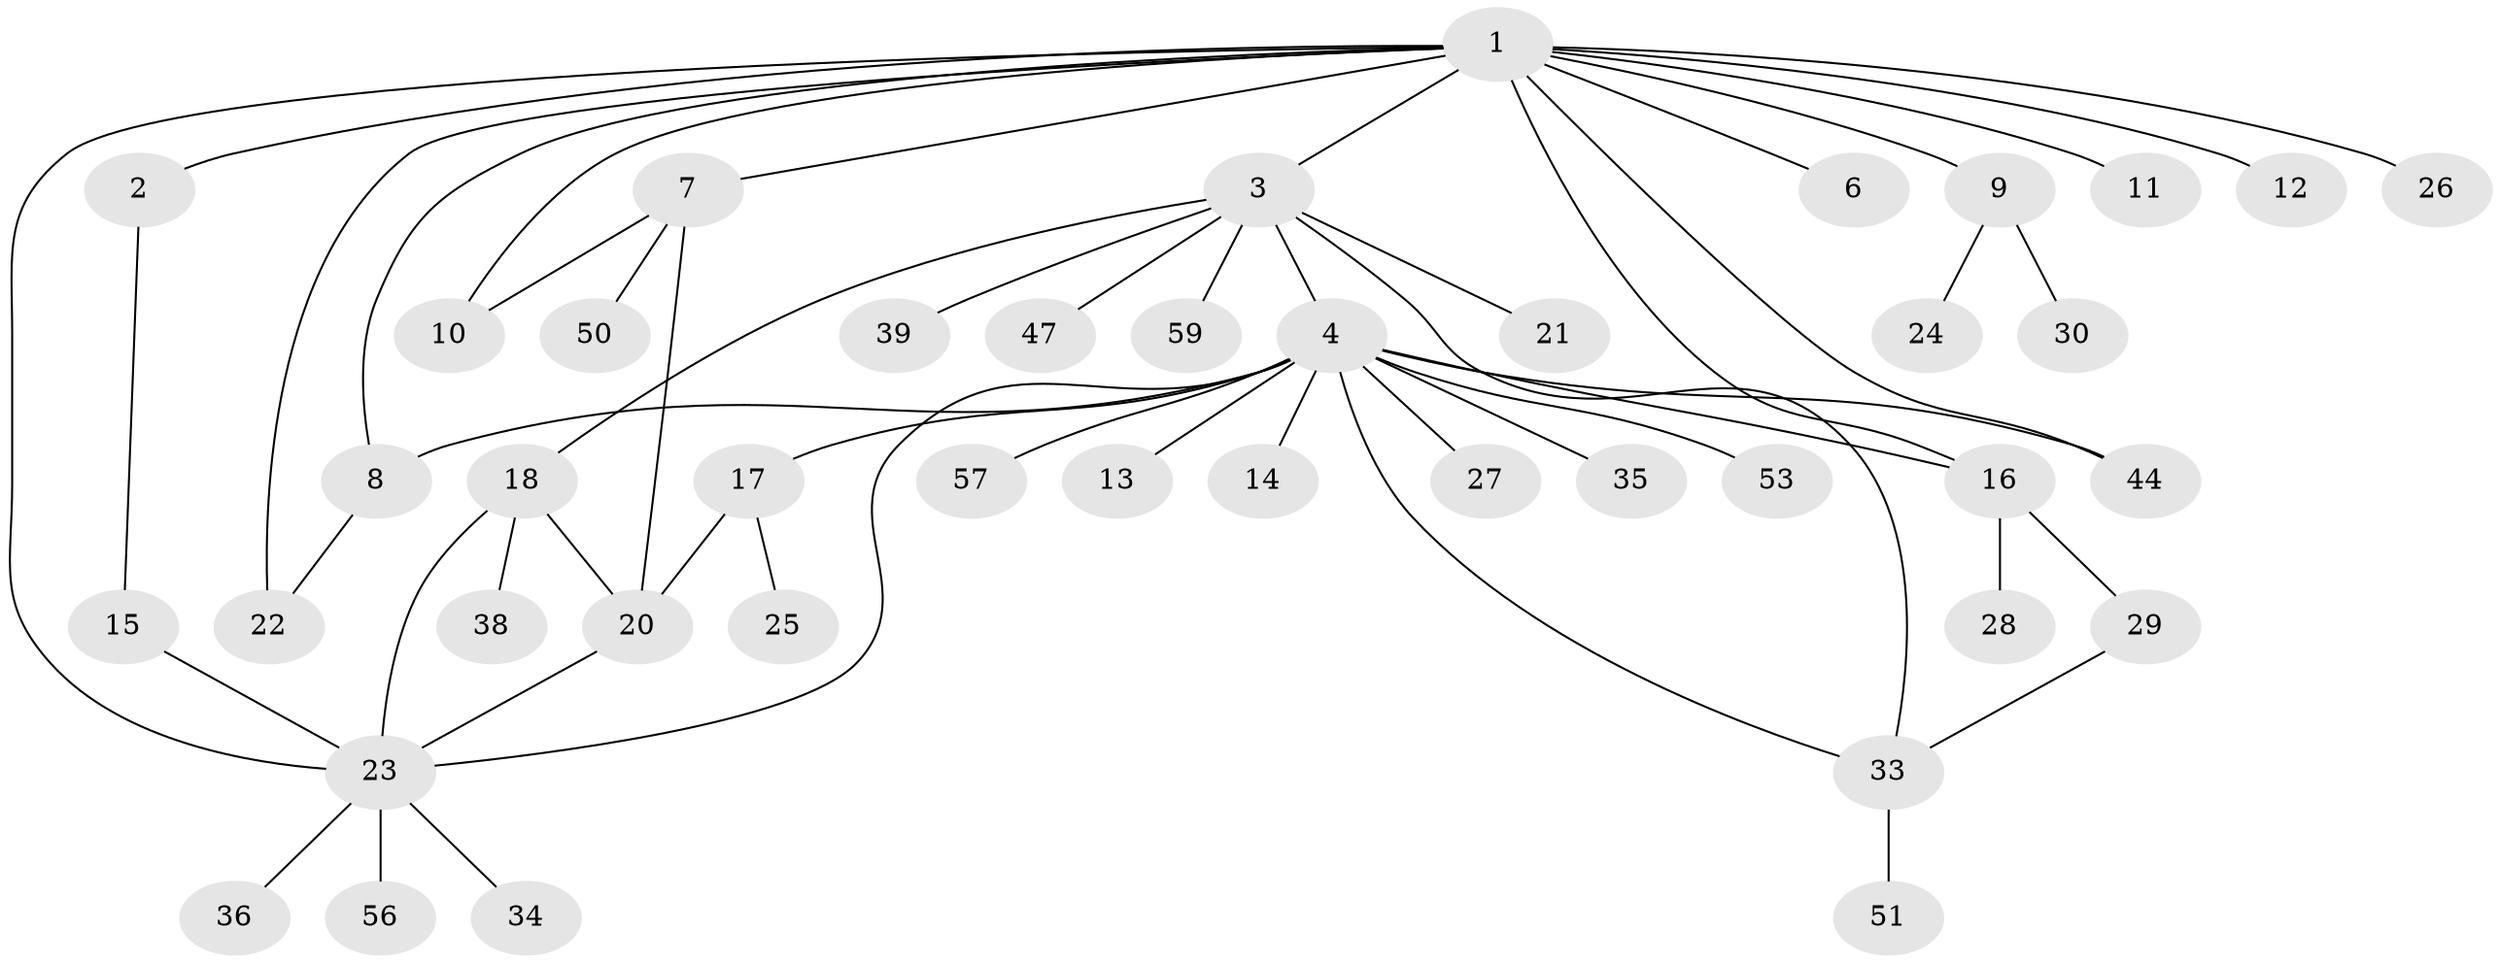 // original degree distribution, {12: 0.016666666666666666, 2: 0.23333333333333334, 8: 0.03333333333333333, 14: 0.016666666666666666, 5: 0.05, 1: 0.5166666666666667, 4: 0.06666666666666667, 3: 0.03333333333333333, 6: 0.03333333333333333}
// Generated by graph-tools (version 1.1) at 2025/17/03/04/25 18:17:59]
// undirected, 42 vertices, 54 edges
graph export_dot {
graph [start="1"]
  node [color=gray90,style=filled];
  1 [super="+5"];
  2;
  3;
  4;
  6;
  7;
  8 [super="+43"];
  9;
  10;
  11 [super="+42"];
  12;
  13;
  14;
  15 [super="+19"];
  16 [super="+45+32"];
  17 [super="+46+40"];
  18;
  20 [super="+37+49+48"];
  21;
  22 [super="+52"];
  23 [super="+31"];
  24 [super="+58"];
  25;
  26;
  27;
  28;
  29;
  30;
  33;
  34;
  35;
  36;
  38;
  39;
  44;
  47;
  50;
  51;
  53;
  56;
  57;
  59;
  1 -- 2;
  1 -- 3;
  1 -- 6;
  1 -- 7;
  1 -- 9;
  1 -- 10;
  1 -- 12;
  1 -- 26;
  1 -- 44;
  1 -- 16;
  1 -- 22;
  1 -- 8;
  1 -- 11;
  1 -- 23;
  2 -- 15;
  3 -- 4;
  3 -- 18;
  3 -- 21;
  3 -- 33;
  3 -- 39;
  3 -- 47;
  3 -- 59;
  4 -- 8 [weight=2];
  4 -- 13;
  4 -- 14;
  4 -- 16;
  4 -- 17;
  4 -- 27;
  4 -- 33;
  4 -- 35;
  4 -- 44;
  4 -- 53;
  4 -- 57;
  4 -- 23;
  7 -- 10;
  7 -- 50;
  7 -- 20;
  8 -- 22;
  9 -- 24;
  9 -- 30;
  15 -- 23;
  16 -- 28;
  16 -- 29;
  17 -- 20 [weight=2];
  17 -- 25;
  18 -- 38;
  18 -- 23;
  18 -- 20;
  20 -- 23;
  23 -- 34;
  23 -- 36;
  23 -- 56;
  29 -- 33;
  33 -- 51;
}
